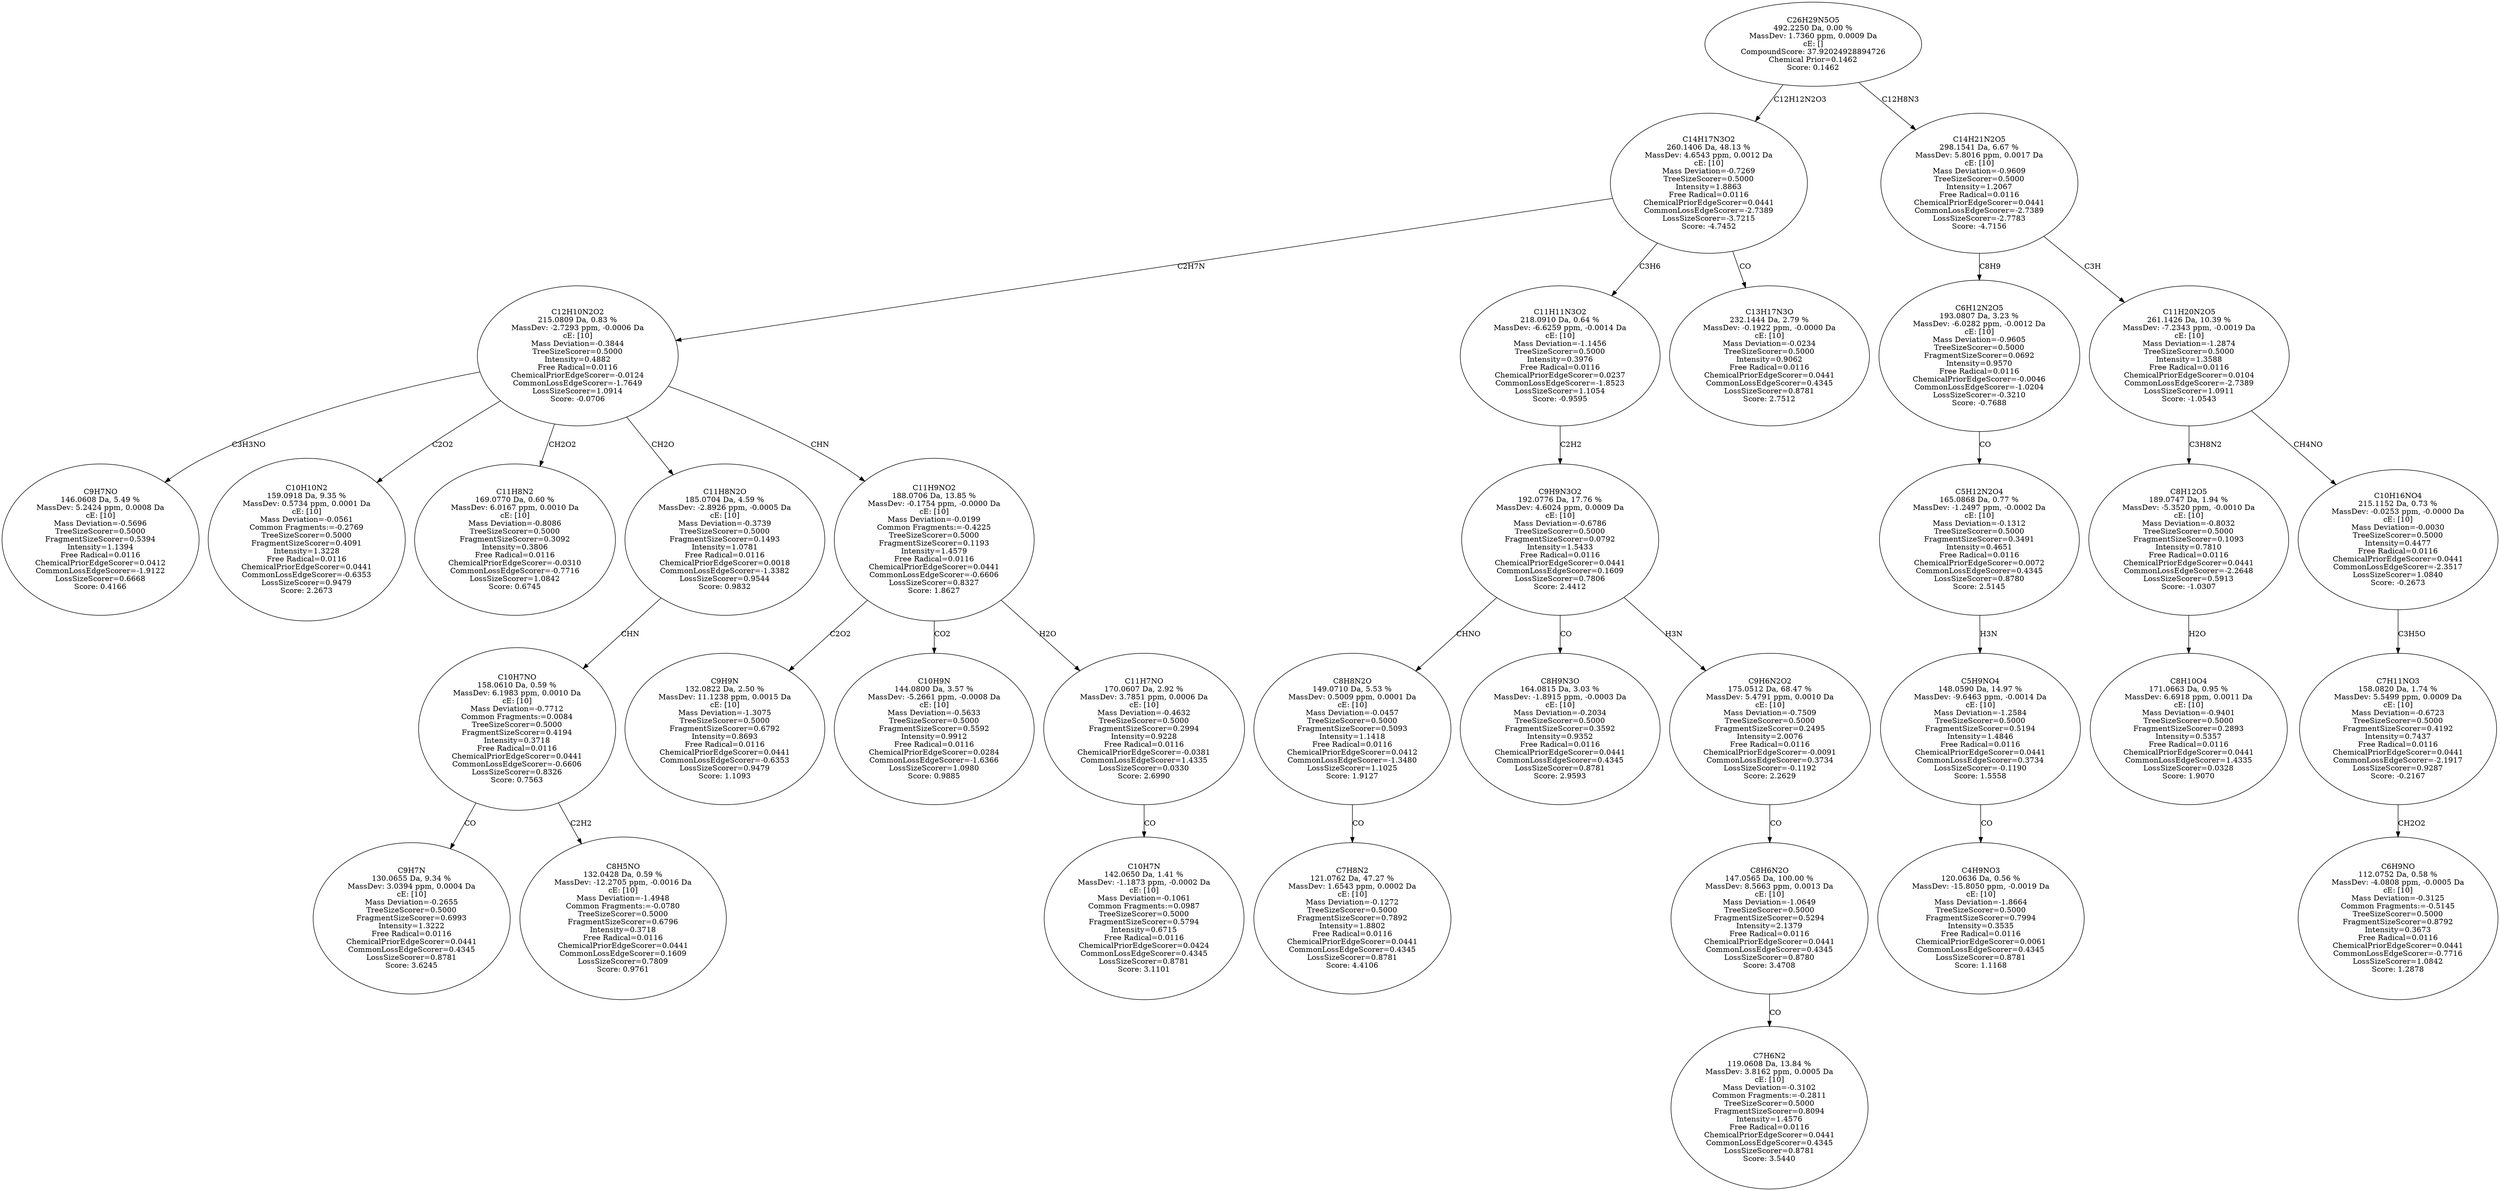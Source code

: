 strict digraph {
v1 [label="C9H7NO\n146.0608 Da, 5.49 %\nMassDev: 5.2424 ppm, 0.0008 Da\ncE: [10]\nMass Deviation=-0.5696\nTreeSizeScorer=0.5000\nFragmentSizeScorer=0.5394\nIntensity=1.1394\nFree Radical=0.0116\nChemicalPriorEdgeScorer=0.0412\nCommonLossEdgeScorer=-1.9122\nLossSizeScorer=0.6668\nScore: 0.4166"];
v2 [label="C10H10N2\n159.0918 Da, 9.35 %\nMassDev: 0.5734 ppm, 0.0001 Da\ncE: [10]\nMass Deviation=-0.0561\nCommon Fragments:=-0.2769\nTreeSizeScorer=0.5000\nFragmentSizeScorer=0.4091\nIntensity=1.3228\nFree Radical=0.0116\nChemicalPriorEdgeScorer=0.0441\nCommonLossEdgeScorer=-0.6353\nLossSizeScorer=0.9479\nScore: 2.2673"];
v3 [label="C11H8N2\n169.0770 Da, 0.60 %\nMassDev: 6.0167 ppm, 0.0010 Da\ncE: [10]\nMass Deviation=-0.8086\nTreeSizeScorer=0.5000\nFragmentSizeScorer=0.3092\nIntensity=0.3806\nFree Radical=0.0116\nChemicalPriorEdgeScorer=-0.0310\nCommonLossEdgeScorer=-0.7716\nLossSizeScorer=1.0842\nScore: 0.6745"];
v4 [label="C9H7N\n130.0655 Da, 9.34 %\nMassDev: 3.0394 ppm, 0.0004 Da\ncE: [10]\nMass Deviation=-0.2655\nTreeSizeScorer=0.5000\nFragmentSizeScorer=0.6993\nIntensity=1.3222\nFree Radical=0.0116\nChemicalPriorEdgeScorer=0.0441\nCommonLossEdgeScorer=0.4345\nLossSizeScorer=0.8781\nScore: 3.6245"];
v5 [label="C8H5NO\n132.0428 Da, 0.59 %\nMassDev: -12.2705 ppm, -0.0016 Da\ncE: [10]\nMass Deviation=-1.4948\nCommon Fragments:=-0.0780\nTreeSizeScorer=0.5000\nFragmentSizeScorer=0.6796\nIntensity=0.3718\nFree Radical=0.0116\nChemicalPriorEdgeScorer=0.0441\nCommonLossEdgeScorer=0.1609\nLossSizeScorer=0.7809\nScore: 0.9761"];
v6 [label="C10H7NO\n158.0610 Da, 0.59 %\nMassDev: 6.1983 ppm, 0.0010 Da\ncE: [10]\nMass Deviation=-0.7712\nCommon Fragments:=0.0084\nTreeSizeScorer=0.5000\nFragmentSizeScorer=0.4194\nIntensity=0.3718\nFree Radical=0.0116\nChemicalPriorEdgeScorer=0.0441\nCommonLossEdgeScorer=-0.6606\nLossSizeScorer=0.8326\nScore: 0.7563"];
v7 [label="C11H8N2O\n185.0704 Da, 4.59 %\nMassDev: -2.8926 ppm, -0.0005 Da\ncE: [10]\nMass Deviation=-0.3739\nTreeSizeScorer=0.5000\nFragmentSizeScorer=0.1493\nIntensity=1.0781\nFree Radical=0.0116\nChemicalPriorEdgeScorer=0.0018\nCommonLossEdgeScorer=-1.3382\nLossSizeScorer=0.9544\nScore: 0.9832"];
v8 [label="C9H9N\n132.0822 Da, 2.50 %\nMassDev: 11.1238 ppm, 0.0015 Da\ncE: [10]\nMass Deviation=-1.3075\nTreeSizeScorer=0.5000\nFragmentSizeScorer=0.6792\nIntensity=0.8693\nFree Radical=0.0116\nChemicalPriorEdgeScorer=0.0441\nCommonLossEdgeScorer=-0.6353\nLossSizeScorer=0.9479\nScore: 1.1093"];
v9 [label="C10H9N\n144.0800 Da, 3.57 %\nMassDev: -5.2661 ppm, -0.0008 Da\ncE: [10]\nMass Deviation=-0.5633\nTreeSizeScorer=0.5000\nFragmentSizeScorer=0.5592\nIntensity=0.9912\nFree Radical=0.0116\nChemicalPriorEdgeScorer=0.0284\nCommonLossEdgeScorer=-1.6366\nLossSizeScorer=1.0980\nScore: 0.9885"];
v10 [label="C10H7N\n142.0650 Da, 1.41 %\nMassDev: -1.1873 ppm, -0.0002 Da\ncE: [10]\nMass Deviation=-0.1061\nCommon Fragments:=0.0987\nTreeSizeScorer=0.5000\nFragmentSizeScorer=0.5794\nIntensity=0.6715\nFree Radical=0.0116\nChemicalPriorEdgeScorer=0.0424\nCommonLossEdgeScorer=0.4345\nLossSizeScorer=0.8781\nScore: 3.1101"];
v11 [label="C11H7NO\n170.0607 Da, 2.92 %\nMassDev: 3.7851 ppm, 0.0006 Da\ncE: [10]\nMass Deviation=-0.4632\nTreeSizeScorer=0.5000\nFragmentSizeScorer=0.2994\nIntensity=0.9228\nFree Radical=0.0116\nChemicalPriorEdgeScorer=-0.0381\nCommonLossEdgeScorer=1.4335\nLossSizeScorer=0.0330\nScore: 2.6990"];
v12 [label="C11H9NO2\n188.0706 Da, 13.85 %\nMassDev: -0.1754 ppm, -0.0000 Da\ncE: [10]\nMass Deviation=-0.0199\nCommon Fragments:=-0.4225\nTreeSizeScorer=0.5000\nFragmentSizeScorer=0.1193\nIntensity=1.4579\nFree Radical=0.0116\nChemicalPriorEdgeScorer=0.0441\nCommonLossEdgeScorer=-0.6606\nLossSizeScorer=0.8327\nScore: 1.8627"];
v13 [label="C12H10N2O2\n215.0809 Da, 0.83 %\nMassDev: -2.7293 ppm, -0.0006 Da\ncE: [10]\nMass Deviation=-0.3844\nTreeSizeScorer=0.5000\nIntensity=0.4882\nFree Radical=0.0116\nChemicalPriorEdgeScorer=-0.0124\nCommonLossEdgeScorer=-1.7649\nLossSizeScorer=1.0914\nScore: -0.0706"];
v14 [label="C7H8N2\n121.0762 Da, 47.27 %\nMassDev: 1.6543 ppm, 0.0002 Da\ncE: [10]\nMass Deviation=-0.1272\nTreeSizeScorer=0.5000\nFragmentSizeScorer=0.7892\nIntensity=1.8802\nFree Radical=0.0116\nChemicalPriorEdgeScorer=0.0441\nCommonLossEdgeScorer=0.4345\nLossSizeScorer=0.8781\nScore: 4.4106"];
v15 [label="C8H8N2O\n149.0710 Da, 5.53 %\nMassDev: 0.5009 ppm, 0.0001 Da\ncE: [10]\nMass Deviation=-0.0457\nTreeSizeScorer=0.5000\nFragmentSizeScorer=0.5093\nIntensity=1.1418\nFree Radical=0.0116\nChemicalPriorEdgeScorer=0.0412\nCommonLossEdgeScorer=-1.3480\nLossSizeScorer=1.1025\nScore: 1.9127"];
v16 [label="C8H9N3O\n164.0815 Da, 3.03 %\nMassDev: -1.8915 ppm, -0.0003 Da\ncE: [10]\nMass Deviation=-0.2034\nTreeSizeScorer=0.5000\nFragmentSizeScorer=0.3592\nIntensity=0.9352\nFree Radical=0.0116\nChemicalPriorEdgeScorer=0.0441\nCommonLossEdgeScorer=0.4345\nLossSizeScorer=0.8781\nScore: 2.9593"];
v17 [label="C7H6N2\n119.0608 Da, 13.84 %\nMassDev: 3.8162 ppm, 0.0005 Da\ncE: [10]\nMass Deviation=-0.3102\nCommon Fragments:=-0.2811\nTreeSizeScorer=0.5000\nFragmentSizeScorer=0.8094\nIntensity=1.4576\nFree Radical=0.0116\nChemicalPriorEdgeScorer=0.0441\nCommonLossEdgeScorer=0.4345\nLossSizeScorer=0.8781\nScore: 3.5440"];
v18 [label="C8H6N2O\n147.0565 Da, 100.00 %\nMassDev: 8.5663 ppm, 0.0013 Da\ncE: [10]\nMass Deviation=-1.0649\nTreeSizeScorer=0.5000\nFragmentSizeScorer=0.5294\nIntensity=2.1379\nFree Radical=0.0116\nChemicalPriorEdgeScorer=0.0441\nCommonLossEdgeScorer=0.4345\nLossSizeScorer=0.8780\nScore: 3.4708"];
v19 [label="C9H6N2O2\n175.0512 Da, 68.47 %\nMassDev: 5.4791 ppm, 0.0010 Da\ncE: [10]\nMass Deviation=-0.7509\nTreeSizeScorer=0.5000\nFragmentSizeScorer=0.2495\nIntensity=2.0076\nFree Radical=0.0116\nChemicalPriorEdgeScorer=-0.0091\nCommonLossEdgeScorer=0.3734\nLossSizeScorer=-0.1192\nScore: 2.2629"];
v20 [label="C9H9N3O2\n192.0776 Da, 17.76 %\nMassDev: 4.6024 ppm, 0.0009 Da\ncE: [10]\nMass Deviation=-0.6786\nTreeSizeScorer=0.5000\nFragmentSizeScorer=0.0792\nIntensity=1.5433\nFree Radical=0.0116\nChemicalPriorEdgeScorer=0.0441\nCommonLossEdgeScorer=0.1609\nLossSizeScorer=0.7806\nScore: 2.4412"];
v21 [label="C11H11N3O2\n218.0910 Da, 0.64 %\nMassDev: -6.6259 ppm, -0.0014 Da\ncE: [10]\nMass Deviation=-1.1456\nTreeSizeScorer=0.5000\nIntensity=0.3976\nFree Radical=0.0116\nChemicalPriorEdgeScorer=0.0237\nCommonLossEdgeScorer=-1.8523\nLossSizeScorer=1.1054\nScore: -0.9595"];
v22 [label="C13H17N3O\n232.1444 Da, 2.79 %\nMassDev: -0.1922 ppm, -0.0000 Da\ncE: [10]\nMass Deviation=-0.0234\nTreeSizeScorer=0.5000\nIntensity=0.9062\nFree Radical=0.0116\nChemicalPriorEdgeScorer=0.0441\nCommonLossEdgeScorer=0.4345\nLossSizeScorer=0.8781\nScore: 2.7512"];
v23 [label="C14H17N3O2\n260.1406 Da, 48.13 %\nMassDev: 4.6543 ppm, 0.0012 Da\ncE: [10]\nMass Deviation=-0.7269\nTreeSizeScorer=0.5000\nIntensity=1.8863\nFree Radical=0.0116\nChemicalPriorEdgeScorer=0.0441\nCommonLossEdgeScorer=-2.7389\nLossSizeScorer=-3.7215\nScore: -4.7452"];
v24 [label="C4H9NO3\n120.0636 Da, 0.56 %\nMassDev: -15.8050 ppm, -0.0019 Da\ncE: [10]\nMass Deviation=-1.8664\nTreeSizeScorer=0.5000\nFragmentSizeScorer=0.7994\nIntensity=0.3535\nFree Radical=0.0116\nChemicalPriorEdgeScorer=0.0061\nCommonLossEdgeScorer=0.4345\nLossSizeScorer=0.8781\nScore: 1.1168"];
v25 [label="C5H9NO4\n148.0590 Da, 14.97 %\nMassDev: -9.6463 ppm, -0.0014 Da\ncE: [10]\nMass Deviation=-1.2584\nTreeSizeScorer=0.5000\nFragmentSizeScorer=0.5194\nIntensity=1.4846\nFree Radical=0.0116\nChemicalPriorEdgeScorer=0.0441\nCommonLossEdgeScorer=0.3734\nLossSizeScorer=-0.1190\nScore: 1.5558"];
v26 [label="C5H12N2O4\n165.0868 Da, 0.77 %\nMassDev: -1.2497 ppm, -0.0002 Da\ncE: [10]\nMass Deviation=-0.1312\nTreeSizeScorer=0.5000\nFragmentSizeScorer=0.3491\nIntensity=0.4651\nFree Radical=0.0116\nChemicalPriorEdgeScorer=0.0072\nCommonLossEdgeScorer=0.4345\nLossSizeScorer=0.8780\nScore: 2.5145"];
v27 [label="C6H12N2O5\n193.0807 Da, 3.23 %\nMassDev: -6.0282 ppm, -0.0012 Da\ncE: [10]\nMass Deviation=-0.9605\nTreeSizeScorer=0.5000\nFragmentSizeScorer=0.0692\nIntensity=0.9570\nFree Radical=0.0116\nChemicalPriorEdgeScorer=-0.0046\nCommonLossEdgeScorer=-1.0204\nLossSizeScorer=-0.3210\nScore: -0.7688"];
v28 [label="C8H10O4\n171.0663 Da, 0.95 %\nMassDev: 6.6918 ppm, 0.0011 Da\ncE: [10]\nMass Deviation=-0.9401\nTreeSizeScorer=0.5000\nFragmentSizeScorer=0.2893\nIntensity=0.5357\nFree Radical=0.0116\nChemicalPriorEdgeScorer=0.0441\nCommonLossEdgeScorer=1.4335\nLossSizeScorer=0.0328\nScore: 1.9070"];
v29 [label="C8H12O5\n189.0747 Da, 1.94 %\nMassDev: -5.3520 ppm, -0.0010 Da\ncE: [10]\nMass Deviation=-0.8032\nTreeSizeScorer=0.5000\nFragmentSizeScorer=0.1093\nIntensity=0.7810\nFree Radical=0.0116\nChemicalPriorEdgeScorer=0.0441\nCommonLossEdgeScorer=-2.2648\nLossSizeScorer=0.5913\nScore: -1.0307"];
v30 [label="C6H9NO\n112.0752 Da, 0.58 %\nMassDev: -4.0808 ppm, -0.0005 Da\ncE: [10]\nMass Deviation=-0.3125\nCommon Fragments:=-0.5145\nTreeSizeScorer=0.5000\nFragmentSizeScorer=0.8792\nIntensity=0.3673\nFree Radical=0.0116\nChemicalPriorEdgeScorer=0.0441\nCommonLossEdgeScorer=-0.7716\nLossSizeScorer=1.0842\nScore: 1.2878"];
v31 [label="C7H11NO3\n158.0820 Da, 1.74 %\nMassDev: 5.5499 ppm, 0.0009 Da\ncE: [10]\nMass Deviation=-0.6723\nTreeSizeScorer=0.5000\nFragmentSizeScorer=0.4192\nIntensity=0.7437\nFree Radical=0.0116\nChemicalPriorEdgeScorer=0.0441\nCommonLossEdgeScorer=-2.1917\nLossSizeScorer=0.9287\nScore: -0.2167"];
v32 [label="C10H16NO4\n215.1152 Da, 0.73 %\nMassDev: -0.0253 ppm, -0.0000 Da\ncE: [10]\nMass Deviation=-0.0030\nTreeSizeScorer=0.5000\nIntensity=0.4477\nFree Radical=0.0116\nChemicalPriorEdgeScorer=0.0441\nCommonLossEdgeScorer=-2.3517\nLossSizeScorer=1.0840\nScore: -0.2673"];
v33 [label="C11H20N2O5\n261.1426 Da, 10.39 %\nMassDev: -7.2343 ppm, -0.0019 Da\ncE: [10]\nMass Deviation=-1.2874\nTreeSizeScorer=0.5000\nIntensity=1.3588\nFree Radical=0.0116\nChemicalPriorEdgeScorer=0.0104\nCommonLossEdgeScorer=-2.7389\nLossSizeScorer=1.0911\nScore: -1.0543"];
v34 [label="C14H21N2O5\n298.1541 Da, 6.67 %\nMassDev: 5.8016 ppm, 0.0017 Da\ncE: [10]\nMass Deviation=-0.9609\nTreeSizeScorer=0.5000\nIntensity=1.2067\nFree Radical=0.0116\nChemicalPriorEdgeScorer=0.0441\nCommonLossEdgeScorer=-2.7389\nLossSizeScorer=-2.7783\nScore: -4.7156"];
v35 [label="C26H29N5O5\n492.2250 Da, 0.00 %\nMassDev: 1.7360 ppm, 0.0009 Da\ncE: []\nCompoundScore: 37.92024928894726\nChemical Prior=0.1462\nScore: 0.1462"];
v13 -> v1 [label="C3H3NO"];
v13 -> v2 [label="C2O2"];
v13 -> v3 [label="CH2O2"];
v6 -> v4 [label="CO"];
v6 -> v5 [label="C2H2"];
v7 -> v6 [label="CHN"];
v13 -> v7 [label="CH2O"];
v12 -> v8 [label="C2O2"];
v12 -> v9 [label="CO2"];
v11 -> v10 [label="CO"];
v12 -> v11 [label="H2O"];
v13 -> v12 [label="CHN"];
v23 -> v13 [label="C2H7N"];
v15 -> v14 [label="CO"];
v20 -> v15 [label="CHNO"];
v20 -> v16 [label="CO"];
v18 -> v17 [label="CO"];
v19 -> v18 [label="CO"];
v20 -> v19 [label="H3N"];
v21 -> v20 [label="C2H2"];
v23 -> v21 [label="C3H6"];
v23 -> v22 [label="CO"];
v35 -> v23 [label="C12H12N2O3"];
v25 -> v24 [label="CO"];
v26 -> v25 [label="H3N"];
v27 -> v26 [label="CO"];
v34 -> v27 [label="C8H9"];
v29 -> v28 [label="H2O"];
v33 -> v29 [label="C3H8N2"];
v31 -> v30 [label="CH2O2"];
v32 -> v31 [label="C3H5O"];
v33 -> v32 [label="CH4NO"];
v34 -> v33 [label="C3H"];
v35 -> v34 [label="C12H8N3"];
}